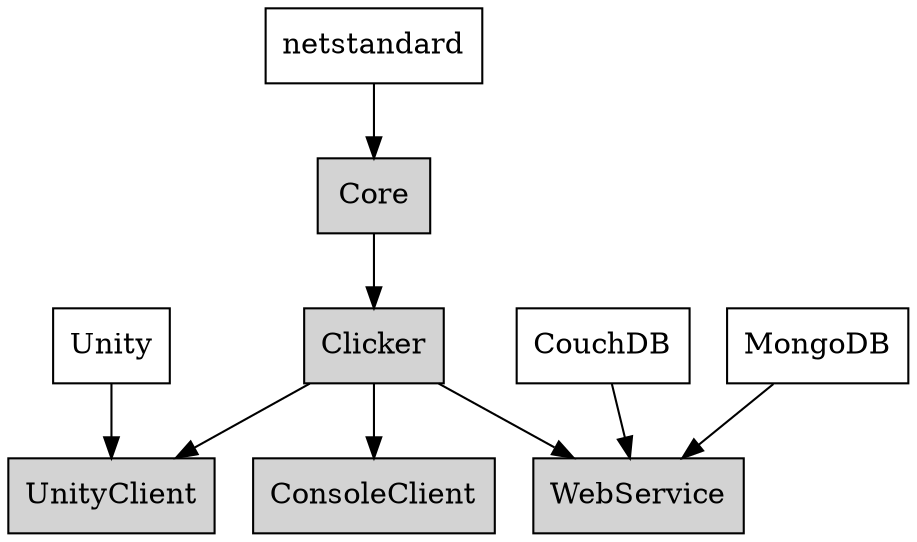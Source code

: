 strict digraph {
    Core [shape="polygon" style="filled"]
    Clicker [shape="polygon" style="filled"]
    ConsoleClient [shape="polygon" style="filled"]
    UnityClient [shape="polygon" style="filled"]
    WebService [shape="polygon" style="filled"]
    netstandard [shape="polygon"]
    MongoDB [shape="polygon"]
    CouchDB [shape="polygon"]
    Unity [shape="polygon"]
    netstandard -> Core
    Core -> Clicker
    Unity -> UnityClient
    Clicker -> ConsoleClient
    Clicker -> UnityClient
    Clicker -> WebService
    MongoDB -> WebService
    CouchDB -> WebService
}